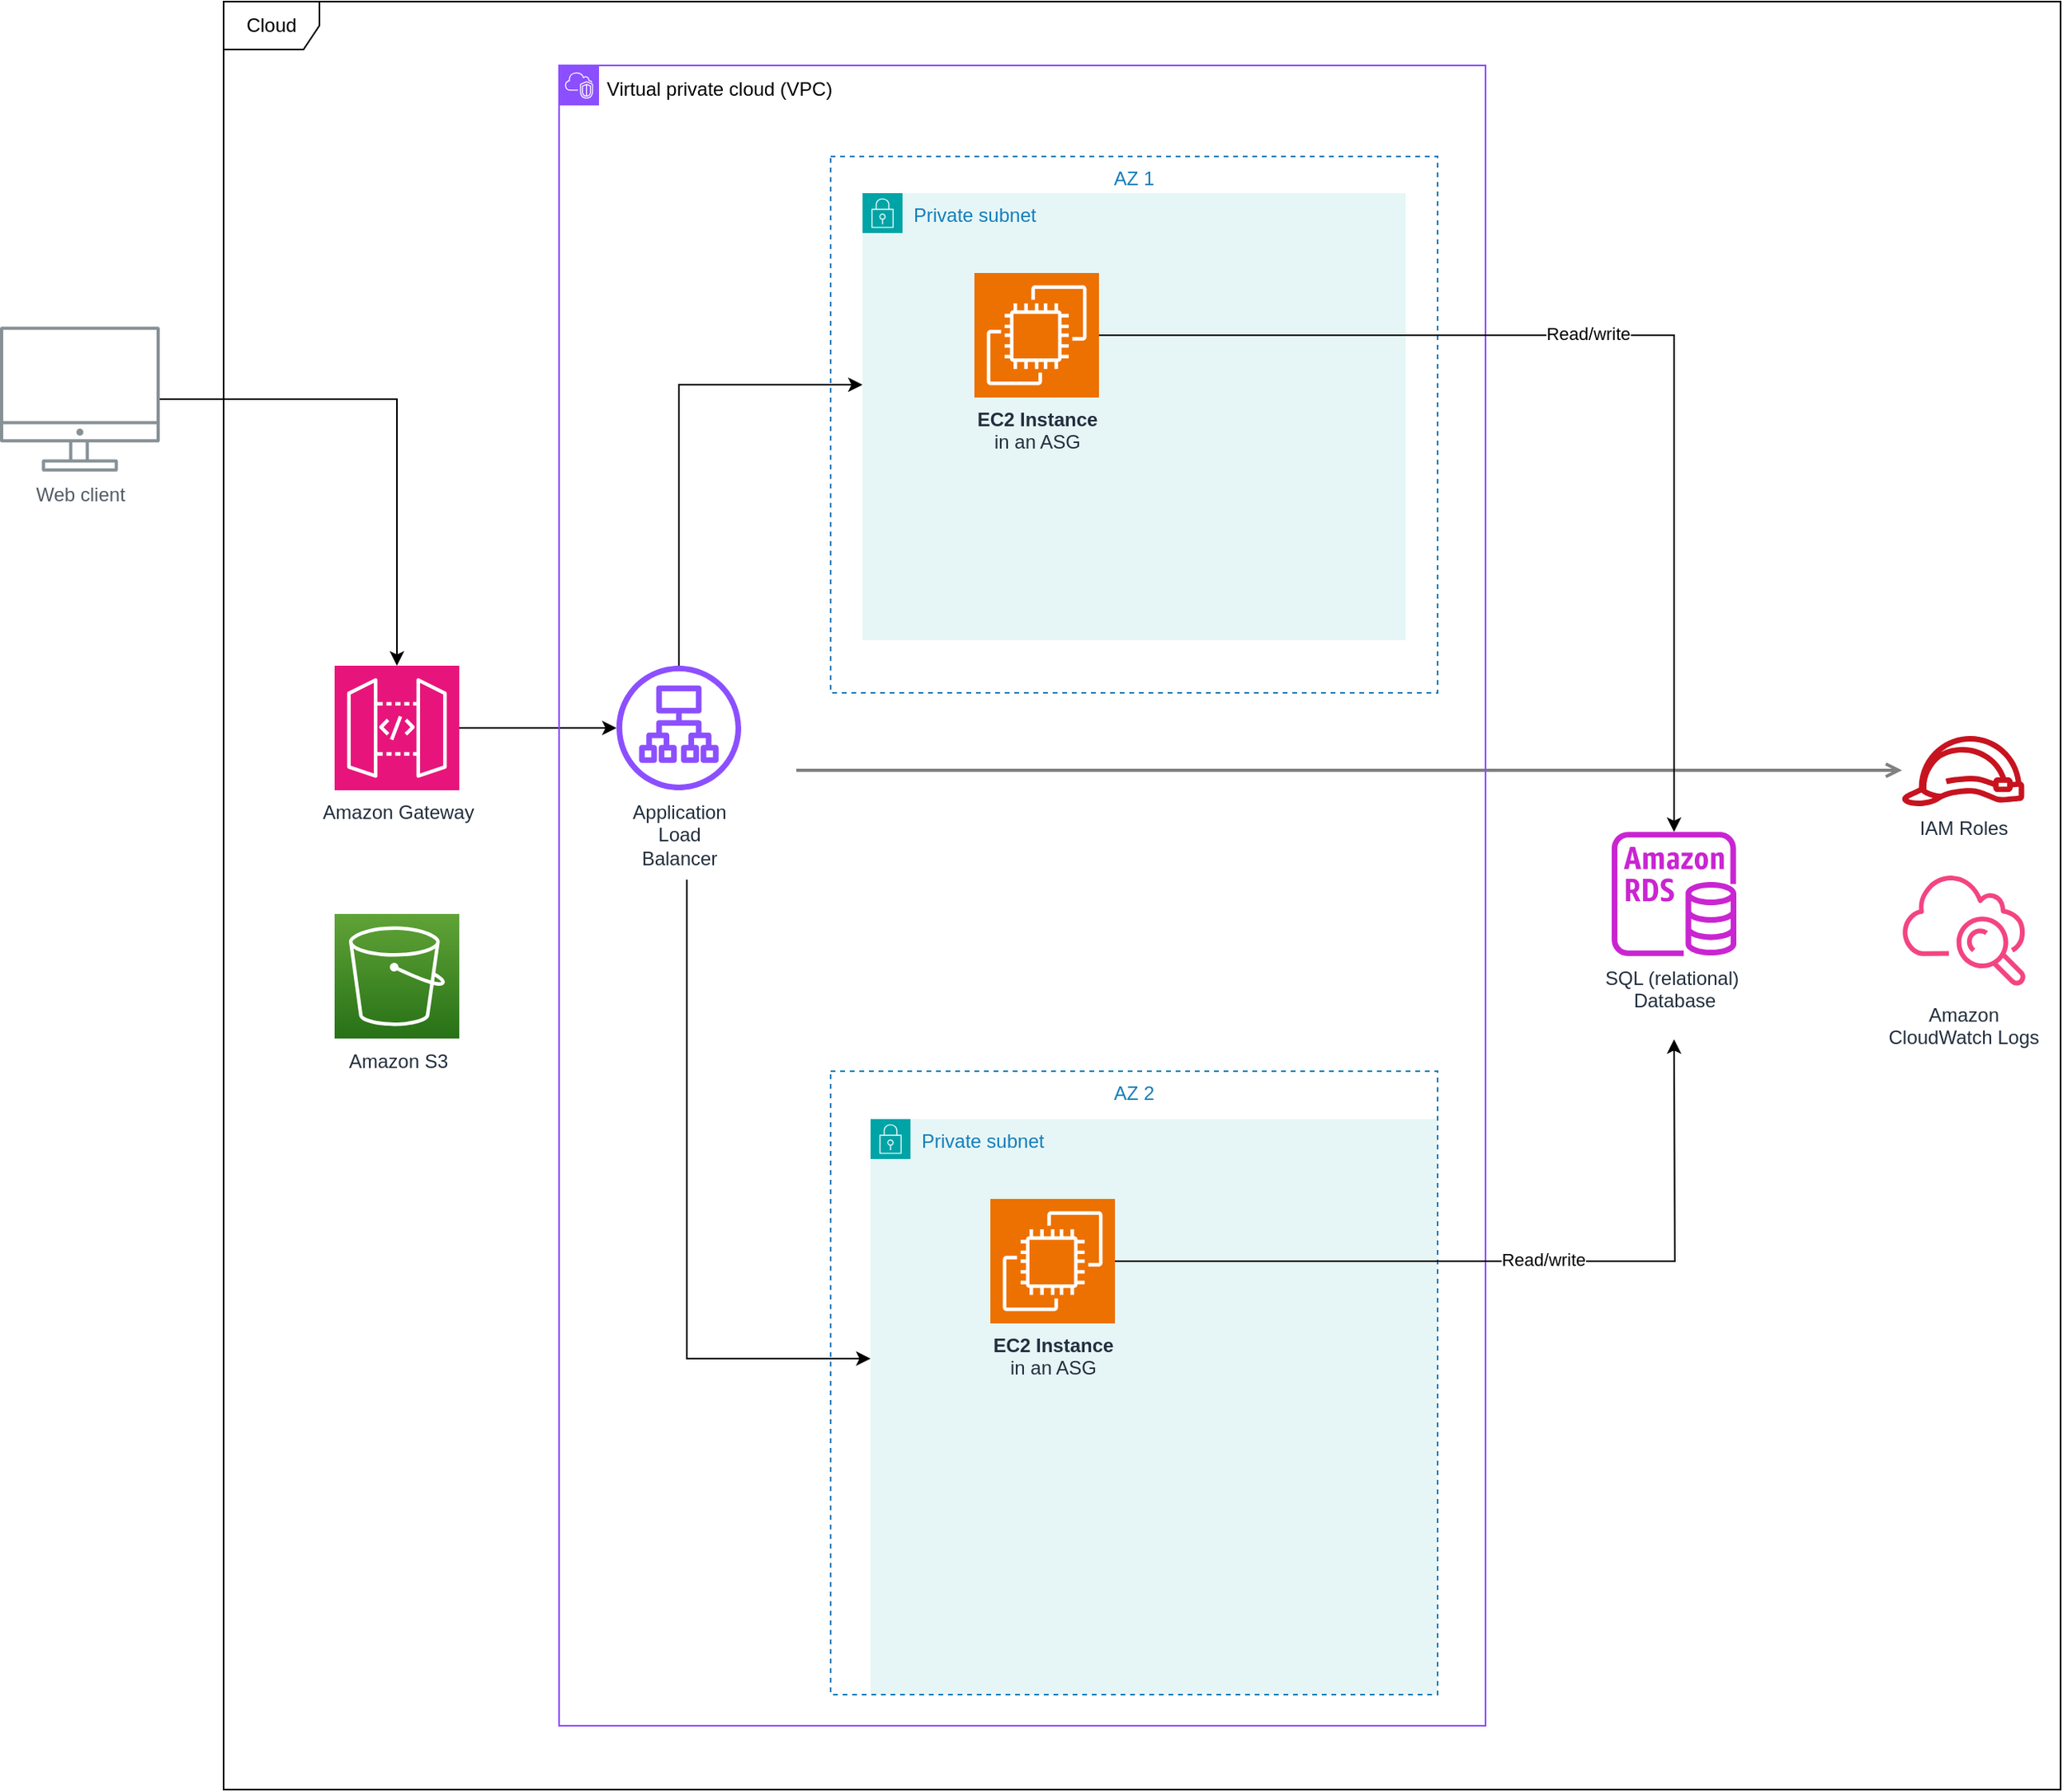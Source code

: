 <mxfile version="26.1.3">
  <diagram id="Ht1M8jgEwFfnCIfOTk4-" name="Page-1">
    <mxGraphModel dx="954" dy="1395" grid="1" gridSize="10" guides="1" tooltips="1" connect="1" arrows="1" fold="1" page="1" pageScale="1" pageWidth="1169" pageHeight="827" math="0" shadow="0">
      <root>
        <mxCell id="0" />
        <mxCell id="1" parent="0" />
        <mxCell id="kDhm5F_IAfh_UompYrQ_-14" value="AZ 1" style="fillColor=none;strokeColor=#147EBA;dashed=1;verticalAlign=top;fontStyle=0;fontColor=#147EBA;whiteSpace=wrap;html=1;" parent="1" vertex="1">
          <mxGeometry x="680" y="17" width="380" height="336" as="geometry" />
        </mxCell>
        <mxCell id="UEzPUAAOIrF-is8g5C7q-135" style="edgeStyle=orthogonalEdgeStyle;rounded=0;orthogonalLoop=1;jettySize=auto;html=1;startArrow=none;startFill=0;endArrow=open;endFill=0;strokeWidth=2;strokeColor=#808080;" parent="1" target="UEzPUAAOIrF-is8g5C7q-122" edge="1">
          <mxGeometry relative="1" as="geometry">
            <Array as="points">
              <mxPoint x="1230" y="402" />
            </Array>
            <mxPoint x="658.499" y="401.5" as="sourcePoint" />
          </mxGeometry>
        </mxCell>
        <mxCell id="kDhm5F_IAfh_UompYrQ_-10" style="edgeStyle=orthogonalEdgeStyle;rounded=0;orthogonalLoop=1;jettySize=auto;html=1;" parent="1" source="UEzPUAAOIrF-is8g5C7q-109" target="kDhm5F_IAfh_UompYrQ_-2" edge="1">
          <mxGeometry relative="1" as="geometry" />
        </mxCell>
        <mxCell id="UEzPUAAOIrF-is8g5C7q-109" value="Web client" style="outlineConnect=0;gradientColor=none;fontColor=#545B64;strokeColor=none;fillColor=#879196;dashed=0;verticalLabelPosition=bottom;verticalAlign=top;align=center;html=1;fontSize=12;fontStyle=0;aspect=fixed;shape=mxgraph.aws4.illustration_desktop;pointerEvents=1;labelBackgroundColor=#ffffff;" parent="1" vertex="1">
          <mxGeometry x="160" y="123.5" width="100" height="91" as="geometry" />
        </mxCell>
        <mxCell id="UEzPUAAOIrF-is8g5C7q-116" value="Amazon S3" style="outlineConnect=0;fontColor=#232F3E;gradientColor=#60A337;gradientDirection=north;fillColor=#277116;strokeColor=#ffffff;dashed=0;verticalLabelPosition=bottom;verticalAlign=top;align=center;html=1;fontSize=12;fontStyle=0;aspect=fixed;shape=mxgraph.aws4.resourceIcon;resIcon=mxgraph.aws4.s3;labelBackgroundColor=#ffffff;" parent="1" vertex="1">
          <mxGeometry x="369.5" y="491.5" width="78" height="78" as="geometry" />
        </mxCell>
        <mxCell id="UEzPUAAOIrF-is8g5C7q-122" value="IAM Roles" style="outlineConnect=0;fontColor=#232F3E;gradientColor=none;fillColor=#C7131F;strokeColor=none;dashed=0;verticalLabelPosition=bottom;verticalAlign=top;align=center;html=1;fontSize=12;fontStyle=0;aspect=fixed;pointerEvents=1;shape=mxgraph.aws4.role;labelBackgroundColor=#ffffff;" parent="1" vertex="1">
          <mxGeometry x="1350.0" y="380" width="78" height="44" as="geometry" />
        </mxCell>
        <mxCell id="UEzPUAAOIrF-is8g5C7q-123" value="Amazon&lt;br&gt;CloudWatch Logs&lt;br&gt;" style="outlineConnect=0;fontColor=#232F3E;gradientColor=none;gradientDirection=north;fillColor=#F34482;strokeColor=none;dashed=0;verticalLabelPosition=bottom;verticalAlign=top;align=center;html=1;fontSize=12;fontStyle=0;aspect=fixed;shape=mxgraph.aws4.cloudwatch;labelBackgroundColor=#ffffff;" parent="1" vertex="1">
          <mxGeometry x="1350.0" y="463" width="78" height="78" as="geometry" />
        </mxCell>
        <mxCell id="kDhm5F_IAfh_UompYrQ_-11" style="edgeStyle=orthogonalEdgeStyle;rounded=0;orthogonalLoop=1;jettySize=auto;html=1;" parent="1" source="kDhm5F_IAfh_UompYrQ_-2" target="kDhm5F_IAfh_UompYrQ_-5" edge="1">
          <mxGeometry relative="1" as="geometry" />
        </mxCell>
        <mxCell id="kDhm5F_IAfh_UompYrQ_-2" value="Amazon Gateway" style="sketch=0;points=[[0,0,0],[0.25,0,0],[0.5,0,0],[0.75,0,0],[1,0,0],[0,1,0],[0.25,1,0],[0.5,1,0],[0.75,1,0],[1,1,0],[0,0.25,0],[0,0.5,0],[0,0.75,0],[1,0.25,0],[1,0.5,0],[1,0.75,0]];outlineConnect=0;fontColor=#232F3E;fillColor=#E7157B;strokeColor=#ffffff;dashed=0;verticalLabelPosition=bottom;verticalAlign=top;align=center;html=1;fontSize=12;fontStyle=0;aspect=fixed;shape=mxgraph.aws4.resourceIcon;resIcon=mxgraph.aws4.api_gateway;" parent="1" vertex="1">
          <mxGeometry x="369.5" y="336" width="78" height="78" as="geometry" />
        </mxCell>
        <mxCell id="kDhm5F_IAfh_UompYrQ_-3" value="" style="points=[[0,0],[0.25,0],[0.5,0],[0.75,0],[1,0],[1,0.25],[1,0.5],[1,0.75],[1,1],[0.75,1],[0.5,1],[0.25,1],[0,1],[0,0.75],[0,0.5],[0,0.25]];outlineConnect=0;gradientColor=none;html=1;whiteSpace=wrap;fontSize=12;fontStyle=0;container=1;pointerEvents=0;collapsible=0;recursiveResize=0;shape=mxgraph.aws4.group;grIcon=mxgraph.aws4.group_vpc2;strokeColor=#8C4FFF;fillColor=none;verticalAlign=top;align=left;spacingLeft=30;fontColor=#AAB7B8;dashed=0;" parent="1" vertex="1">
          <mxGeometry x="510" y="-40" width="580" height="1040" as="geometry" />
        </mxCell>
        <mxCell id="kDhm5F_IAfh_UompYrQ_-4" value="Virtual private cloud (VPC)" style="text;html=1;align=center;verticalAlign=middle;resizable=0;points=[];autosize=1;strokeColor=none;fillColor=none;" parent="kDhm5F_IAfh_UompYrQ_-3" vertex="1">
          <mxGeometry x="20" width="160" height="30" as="geometry" />
        </mxCell>
        <mxCell id="kDhm5F_IAfh_UompYrQ_-5" value="Application &lt;br&gt;Load &lt;br&gt;Balancer" style="sketch=0;outlineConnect=0;fontColor=#232F3E;gradientColor=none;fillColor=#8C4FFF;strokeColor=none;dashed=0;verticalLabelPosition=bottom;verticalAlign=top;align=center;html=1;fontSize=12;fontStyle=0;aspect=fixed;pointerEvents=1;shape=mxgraph.aws4.application_load_balancer;" parent="kDhm5F_IAfh_UompYrQ_-3" vertex="1">
          <mxGeometry x="36" y="376" width="78" height="78" as="geometry" />
        </mxCell>
        <mxCell id="kDhm5F_IAfh_UompYrQ_-9" value="Cloud" style="shape=umlFrame;whiteSpace=wrap;html=1;pointerEvents=0;" parent="1" vertex="1">
          <mxGeometry x="300" y="-80" width="1150" height="1120" as="geometry" />
        </mxCell>
        <mxCell id="kDhm5F_IAfh_UompYrQ_-16" value="Private subnet" style="points=[[0,0],[0.25,0],[0.5,0],[0.75,0],[1,0],[1,0.25],[1,0.5],[1,0.75],[1,1],[0.75,1],[0.5,1],[0.25,1],[0,1],[0,0.75],[0,0.5],[0,0.25]];outlineConnect=0;gradientColor=none;html=1;whiteSpace=wrap;fontSize=12;fontStyle=0;container=1;pointerEvents=0;collapsible=0;recursiveResize=0;shape=mxgraph.aws4.group;grIcon=mxgraph.aws4.group_security_group;grStroke=0;strokeColor=#00A4A6;fillColor=#E6F6F7;verticalAlign=top;align=left;spacingLeft=30;fontColor=#147EBA;dashed=0;" parent="1" vertex="1">
          <mxGeometry x="700" y="40" width="340" height="280" as="geometry" />
        </mxCell>
        <mxCell id="kDhm5F_IAfh_UompYrQ_-25" style="edgeStyle=orthogonalEdgeStyle;rounded=0;orthogonalLoop=1;jettySize=auto;html=1;" parent="1" source="kDhm5F_IAfh_UompYrQ_-5" target="kDhm5F_IAfh_UompYrQ_-16" edge="1">
          <mxGeometry relative="1" as="geometry">
            <Array as="points">
              <mxPoint x="585" y="160" />
            </Array>
          </mxGeometry>
        </mxCell>
        <mxCell id="kDhm5F_IAfh_UompYrQ_-17" value="Private subnet" style="points=[[0,0],[0.25,0],[0.5,0],[0.75,0],[1,0],[1,0.25],[1,0.5],[1,0.75],[1,1],[0.75,1],[0.5,1],[0.25,1],[0,1],[0,0.75],[0,0.5],[0,0.25]];outlineConnect=0;gradientColor=none;html=1;whiteSpace=wrap;fontSize=12;fontStyle=0;container=1;pointerEvents=0;collapsible=0;recursiveResize=0;shape=mxgraph.aws4.group;grIcon=mxgraph.aws4.group_security_group;grStroke=0;strokeColor=#00A4A6;fillColor=#E6F6F7;verticalAlign=top;align=left;spacingLeft=30;fontColor=#147EBA;dashed=0;" parent="1" vertex="1">
          <mxGeometry x="705" y="620" width="355" height="360.5" as="geometry" />
        </mxCell>
        <mxCell id="kDhm5F_IAfh_UompYrQ_-15" value="AZ 2" style="fillColor=none;strokeColor=#147EBA;dashed=1;verticalAlign=top;fontStyle=0;fontColor=#147EBA;whiteSpace=wrap;html=1;" parent="kDhm5F_IAfh_UompYrQ_-17" vertex="1">
          <mxGeometry x="-25" y="-30" width="380" height="390.5" as="geometry" />
        </mxCell>
        <mxCell id="kDhm5F_IAfh_UompYrQ_-21" value="&lt;b&gt;EC2 Instance&lt;/b&gt;&lt;div&gt;in an ASG&lt;/div&gt;" style="sketch=0;points=[[0,0,0],[0.25,0,0],[0.5,0,0],[0.75,0,0],[1,0,0],[0,1,0],[0.25,1,0],[0.5,1,0],[0.75,1,0],[1,1,0],[0,0.25,0],[0,0.5,0],[0,0.75,0],[1,0.25,0],[1,0.5,0],[1,0.75,0]];outlineConnect=0;fontColor=#232F3E;fillColor=#ED7100;strokeColor=#ffffff;dashed=0;verticalLabelPosition=bottom;verticalAlign=top;align=center;html=1;fontSize=12;fontStyle=0;aspect=fixed;shape=mxgraph.aws4.resourceIcon;resIcon=mxgraph.aws4.ec2;" parent="kDhm5F_IAfh_UompYrQ_-17" vertex="1">
          <mxGeometry x="75" y="50" width="78" height="78" as="geometry" />
        </mxCell>
        <mxCell id="kDhm5F_IAfh_UompYrQ_-27" style="edgeStyle=orthogonalEdgeStyle;rounded=0;orthogonalLoop=1;jettySize=auto;html=1;" parent="1" target="kDhm5F_IAfh_UompYrQ_-17" edge="1">
          <mxGeometry relative="1" as="geometry">
            <mxPoint x="590" y="470" as="sourcePoint" />
            <Array as="points">
              <mxPoint x="590" y="770" />
            </Array>
          </mxGeometry>
        </mxCell>
        <mxCell id="MXB7GD_yDcB5z2myqqjR-4" style="edgeStyle=orthogonalEdgeStyle;rounded=0;orthogonalLoop=1;jettySize=auto;html=1;" edge="1" parent="1" source="kDhm5F_IAfh_UompYrQ_-20" target="MXB7GD_yDcB5z2myqqjR-3">
          <mxGeometry relative="1" as="geometry" />
        </mxCell>
        <mxCell id="MXB7GD_yDcB5z2myqqjR-6" value="Read/write" style="edgeLabel;html=1;align=center;verticalAlign=middle;resizable=0;points=[];" vertex="1" connectable="0" parent="MXB7GD_yDcB5z2myqqjR-4">
          <mxGeometry x="-0.088" y="1" relative="1" as="geometry">
            <mxPoint as="offset" />
          </mxGeometry>
        </mxCell>
        <mxCell id="kDhm5F_IAfh_UompYrQ_-20" value="&lt;b&gt;EC2 Instance&lt;/b&gt;&lt;div&gt;in an ASG&lt;/div&gt;" style="sketch=0;points=[[0,0,0],[0.25,0,0],[0.5,0,0],[0.75,0,0],[1,0,0],[0,1,0],[0.25,1,0],[0.5,1,0],[0.75,1,0],[1,1,0],[0,0.25,0],[0,0.5,0],[0,0.75,0],[1,0.25,0],[1,0.5,0],[1,0.75,0]];outlineConnect=0;fontColor=#232F3E;fillColor=#ED7100;strokeColor=#ffffff;dashed=0;verticalLabelPosition=bottom;verticalAlign=top;align=center;html=1;fontSize=12;fontStyle=0;aspect=fixed;shape=mxgraph.aws4.resourceIcon;resIcon=mxgraph.aws4.ec2;" parent="1" vertex="1">
          <mxGeometry x="770" y="90" width="78" height="78" as="geometry" />
        </mxCell>
        <mxCell id="MXB7GD_yDcB5z2myqqjR-3" value="SQL (relational)&amp;nbsp;&lt;br&gt;Database" style="sketch=0;outlineConnect=0;fontColor=#232F3E;gradientColor=none;fillColor=#C925D1;strokeColor=none;dashed=0;verticalLabelPosition=bottom;verticalAlign=top;align=center;html=1;fontSize=12;fontStyle=0;aspect=fixed;pointerEvents=1;shape=mxgraph.aws4.rds_instance;" vertex="1" parent="1">
          <mxGeometry x="1169" y="440" width="78" height="78" as="geometry" />
        </mxCell>
        <mxCell id="MXB7GD_yDcB5z2myqqjR-5" style="edgeStyle=orthogonalEdgeStyle;rounded=0;orthogonalLoop=1;jettySize=auto;html=1;" edge="1" parent="1" source="kDhm5F_IAfh_UompYrQ_-21">
          <mxGeometry relative="1" as="geometry">
            <mxPoint x="1208" y="570" as="targetPoint" />
          </mxGeometry>
        </mxCell>
        <mxCell id="MXB7GD_yDcB5z2myqqjR-7" value="Read/write" style="edgeLabel;html=1;align=center;verticalAlign=middle;resizable=0;points=[];" vertex="1" connectable="0" parent="MXB7GD_yDcB5z2myqqjR-5">
          <mxGeometry x="0.094" y="1" relative="1" as="geometry">
            <mxPoint as="offset" />
          </mxGeometry>
        </mxCell>
      </root>
    </mxGraphModel>
  </diagram>
</mxfile>

